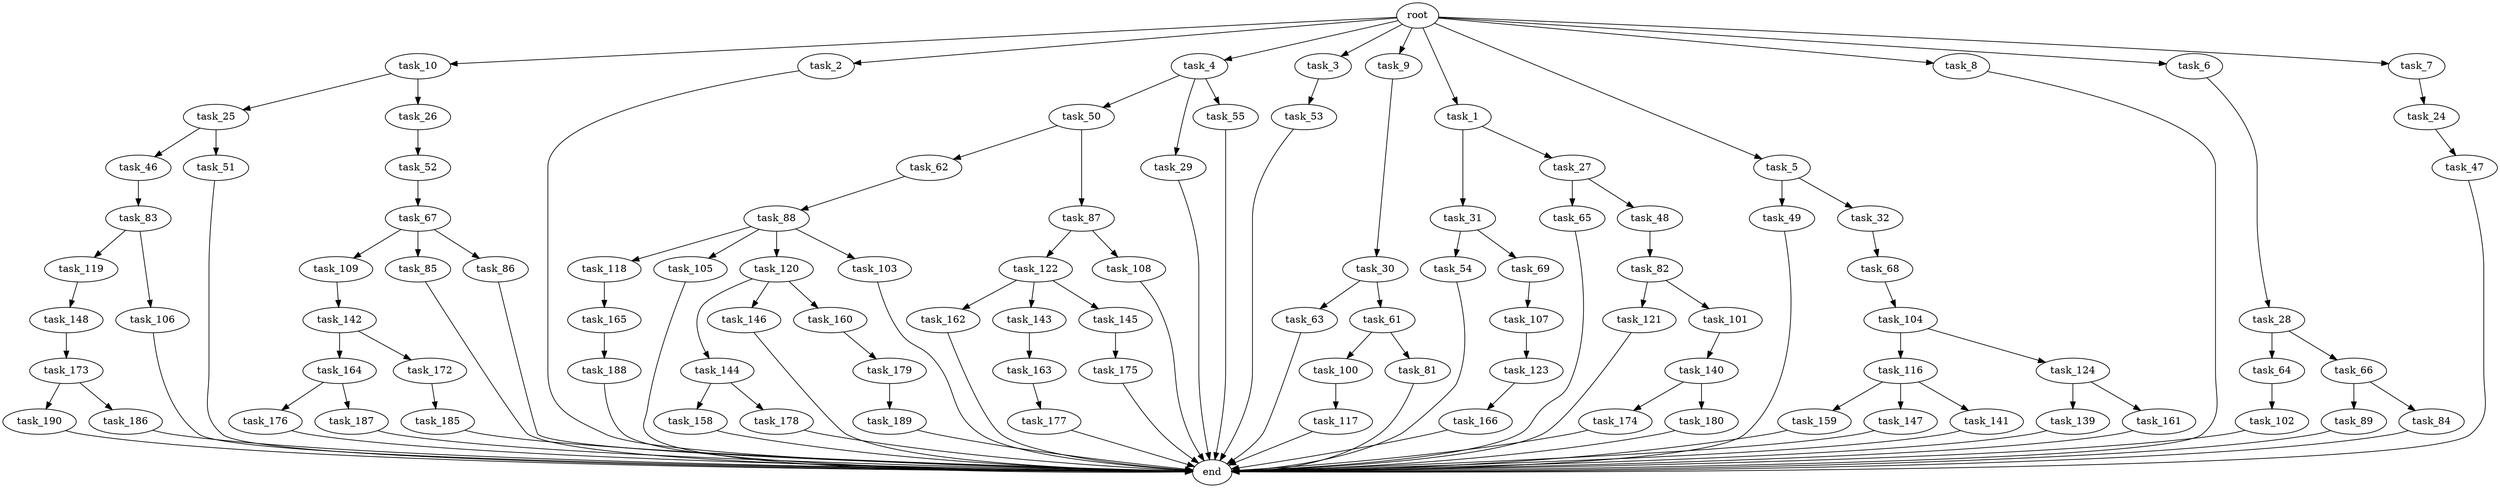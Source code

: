 digraph G {
  task_118 [size="274877906.944000"];
  task_102 [size="429496729.600000"];
  task_65 [size="1391569403.904000"];
  root [size="0.000000"];
  task_176 [size="274877906.944000"];
  task_162 [size="68719476.736000"];
  task_158 [size="274877906.944000"];
  task_105 [size="274877906.944000"];
  task_119 [size="841813590.016000"];
  task_166 [size="1099511627.776000"];
  task_25 [size="154618822.656000"];
  task_144 [size="618475290.624000"];
  task_46 [size="1717986918.400000"];
  task_179 [size="274877906.944000"];
  task_164 [size="618475290.624000"];
  task_82 [size="1391569403.904000"];
  task_10 [size="2.048000"];
  task_139 [size="1717986918.400000"];
  task_28 [size="154618822.656000"];
  task_49 [size="274877906.944000"];
  task_120 [size="274877906.944000"];
  task_62 [size="68719476.736000"];
  task_50 [size="429496729.600000"];
  task_146 [size="618475290.624000"];
  task_159 [size="154618822.656000"];
  task_106 [size="841813590.016000"];
  task_121 [size="841813590.016000"];
  task_116 [size="429496729.600000"];
  task_140 [size="1099511627.776000"];
  task_147 [size="154618822.656000"];
  task_190 [size="841813590.016000"];
  task_122 [size="68719476.736000"];
  task_52 [size="841813590.016000"];
  task_2 [size="2.048000"];
  task_67 [size="154618822.656000"];
  task_186 [size="841813590.016000"];
  task_30 [size="618475290.624000"];
  task_31 [size="274877906.944000"];
  task_177 [size="274877906.944000"];
  task_160 [size="618475290.624000"];
  task_104 [size="429496729.600000"];
  task_4 [size="2.048000"];
  task_109 [size="154618822.656000"];
  task_48 [size="1391569403.904000"];
  task_141 [size="154618822.656000"];
  task_85 [size="154618822.656000"];
  task_100 [size="1099511627.776000"];
  task_103 [size="274877906.944000"];
  task_54 [size="1099511627.776000"];
  task_173 [size="274877906.944000"];
  task_172 [size="618475290.624000"];
  task_89 [size="154618822.656000"];
  task_24 [size="1717986918.400000"];
  task_3 [size="2.048000"];
  task_9 [size="2.048000"];
  task_32 [size="274877906.944000"];
  task_143 [size="68719476.736000"];
  task_163 [size="429496729.600000"];
  task_174 [size="274877906.944000"];
  task_148 [size="841813590.016000"];
  task_86 [size="154618822.656000"];
  task_189 [size="841813590.016000"];
  task_101 [size="841813590.016000"];
  task_1 [size="2.048000"];
  task_107 [size="1099511627.776000"];
  task_26 [size="154618822.656000"];
  task_69 [size="1099511627.776000"];
  task_5 [size="2.048000"];
  task_108 [size="68719476.736000"];
  task_88 [size="1099511627.776000"];
  end [size="0.000000"];
  task_8 [size="2.048000"];
  task_87 [size="68719476.736000"];
  task_64 [size="841813590.016000"];
  task_84 [size="154618822.656000"];
  task_83 [size="429496729.600000"];
  task_63 [size="1099511627.776000"];
  task_142 [size="1391569403.904000"];
  task_47 [size="1717986918.400000"];
  task_29 [size="429496729.600000"];
  task_145 [size="68719476.736000"];
  task_55 [size="429496729.600000"];
  task_53 [size="841813590.016000"];
  task_178 [size="274877906.944000"];
  task_117 [size="1391569403.904000"];
  task_187 [size="274877906.944000"];
  task_27 [size="274877906.944000"];
  task_123 [size="841813590.016000"];
  task_180 [size="274877906.944000"];
  task_6 [size="2.048000"];
  task_7 [size="2.048000"];
  task_185 [size="154618822.656000"];
  task_61 [size="1099511627.776000"];
  task_175 [size="1717986918.400000"];
  task_188 [size="618475290.624000"];
  task_81 [size="1099511627.776000"];
  task_165 [size="1099511627.776000"];
  task_161 [size="1717986918.400000"];
  task_51 [size="1717986918.400000"];
  task_124 [size="429496729.600000"];
  task_68 [size="154618822.656000"];
  task_66 [size="841813590.016000"];

  task_118 -> task_165 [size="536870912.000000"];
  task_102 -> end [size="1.000000"];
  task_65 -> end [size="1.000000"];
  root -> task_2 [size="1.000000"];
  root -> task_6 [size="1.000000"];
  root -> task_4 [size="1.000000"];
  root -> task_5 [size="1.000000"];
  root -> task_10 [size="1.000000"];
  root -> task_3 [size="1.000000"];
  root -> task_9 [size="1.000000"];
  root -> task_8 [size="1.000000"];
  root -> task_7 [size="1.000000"];
  root -> task_1 [size="1.000000"];
  task_176 -> end [size="1.000000"];
  task_162 -> end [size="1.000000"];
  task_158 -> end [size="1.000000"];
  task_105 -> end [size="1.000000"];
  task_119 -> task_148 [size="411041792.000000"];
  task_166 -> end [size="1.000000"];
  task_25 -> task_51 [size="838860800.000000"];
  task_25 -> task_46 [size="838860800.000000"];
  task_144 -> task_158 [size="134217728.000000"];
  task_144 -> task_178 [size="134217728.000000"];
  task_46 -> task_83 [size="209715200.000000"];
  task_179 -> task_189 [size="411041792.000000"];
  task_164 -> task_176 [size="134217728.000000"];
  task_164 -> task_187 [size="134217728.000000"];
  task_82 -> task_101 [size="411041792.000000"];
  task_82 -> task_121 [size="411041792.000000"];
  task_10 -> task_26 [size="75497472.000000"];
  task_10 -> task_25 [size="75497472.000000"];
  task_139 -> end [size="1.000000"];
  task_28 -> task_66 [size="411041792.000000"];
  task_28 -> task_64 [size="411041792.000000"];
  task_49 -> end [size="1.000000"];
  task_120 -> task_160 [size="301989888.000000"];
  task_120 -> task_146 [size="301989888.000000"];
  task_120 -> task_144 [size="301989888.000000"];
  task_62 -> task_88 [size="536870912.000000"];
  task_50 -> task_62 [size="33554432.000000"];
  task_50 -> task_87 [size="33554432.000000"];
  task_146 -> end [size="1.000000"];
  task_159 -> end [size="1.000000"];
  task_106 -> end [size="1.000000"];
  task_121 -> end [size="1.000000"];
  task_116 -> task_147 [size="75497472.000000"];
  task_116 -> task_159 [size="75497472.000000"];
  task_116 -> task_141 [size="75497472.000000"];
  task_140 -> task_180 [size="134217728.000000"];
  task_140 -> task_174 [size="134217728.000000"];
  task_147 -> end [size="1.000000"];
  task_190 -> end [size="1.000000"];
  task_122 -> task_145 [size="33554432.000000"];
  task_122 -> task_143 [size="33554432.000000"];
  task_122 -> task_162 [size="33554432.000000"];
  task_52 -> task_67 [size="75497472.000000"];
  task_2 -> end [size="1.000000"];
  task_67 -> task_86 [size="75497472.000000"];
  task_67 -> task_109 [size="75497472.000000"];
  task_67 -> task_85 [size="75497472.000000"];
  task_186 -> end [size="1.000000"];
  task_30 -> task_61 [size="536870912.000000"];
  task_30 -> task_63 [size="536870912.000000"];
  task_31 -> task_69 [size="536870912.000000"];
  task_31 -> task_54 [size="536870912.000000"];
  task_177 -> end [size="1.000000"];
  task_160 -> task_179 [size="134217728.000000"];
  task_104 -> task_116 [size="209715200.000000"];
  task_104 -> task_124 [size="209715200.000000"];
  task_4 -> task_29 [size="209715200.000000"];
  task_4 -> task_55 [size="209715200.000000"];
  task_4 -> task_50 [size="209715200.000000"];
  task_109 -> task_142 [size="679477248.000000"];
  task_48 -> task_82 [size="679477248.000000"];
  task_141 -> end [size="1.000000"];
  task_85 -> end [size="1.000000"];
  task_100 -> task_117 [size="679477248.000000"];
  task_103 -> end [size="1.000000"];
  task_54 -> end [size="1.000000"];
  task_173 -> task_186 [size="411041792.000000"];
  task_173 -> task_190 [size="411041792.000000"];
  task_172 -> task_185 [size="75497472.000000"];
  task_89 -> end [size="1.000000"];
  task_24 -> task_47 [size="838860800.000000"];
  task_3 -> task_53 [size="411041792.000000"];
  task_9 -> task_30 [size="301989888.000000"];
  task_32 -> task_68 [size="75497472.000000"];
  task_143 -> task_163 [size="209715200.000000"];
  task_163 -> task_177 [size="134217728.000000"];
  task_174 -> end [size="1.000000"];
  task_148 -> task_173 [size="134217728.000000"];
  task_86 -> end [size="1.000000"];
  task_189 -> end [size="1.000000"];
  task_101 -> task_140 [size="536870912.000000"];
  task_1 -> task_31 [size="134217728.000000"];
  task_1 -> task_27 [size="134217728.000000"];
  task_107 -> task_123 [size="411041792.000000"];
  task_26 -> task_52 [size="411041792.000000"];
  task_69 -> task_107 [size="536870912.000000"];
  task_5 -> task_49 [size="134217728.000000"];
  task_5 -> task_32 [size="134217728.000000"];
  task_108 -> end [size="1.000000"];
  task_88 -> task_118 [size="134217728.000000"];
  task_88 -> task_103 [size="134217728.000000"];
  task_88 -> task_105 [size="134217728.000000"];
  task_88 -> task_120 [size="134217728.000000"];
  task_8 -> end [size="1.000000"];
  task_87 -> task_122 [size="33554432.000000"];
  task_87 -> task_108 [size="33554432.000000"];
  task_64 -> task_102 [size="209715200.000000"];
  task_84 -> end [size="1.000000"];
  task_83 -> task_106 [size="411041792.000000"];
  task_83 -> task_119 [size="411041792.000000"];
  task_63 -> end [size="1.000000"];
  task_142 -> task_164 [size="301989888.000000"];
  task_142 -> task_172 [size="301989888.000000"];
  task_47 -> end [size="1.000000"];
  task_29 -> end [size="1.000000"];
  task_145 -> task_175 [size="838860800.000000"];
  task_55 -> end [size="1.000000"];
  task_53 -> end [size="1.000000"];
  task_178 -> end [size="1.000000"];
  task_117 -> end [size="1.000000"];
  task_187 -> end [size="1.000000"];
  task_27 -> task_48 [size="679477248.000000"];
  task_27 -> task_65 [size="679477248.000000"];
  task_123 -> task_166 [size="536870912.000000"];
  task_180 -> end [size="1.000000"];
  task_6 -> task_28 [size="75497472.000000"];
  task_7 -> task_24 [size="838860800.000000"];
  task_185 -> end [size="1.000000"];
  task_61 -> task_81 [size="536870912.000000"];
  task_61 -> task_100 [size="536870912.000000"];
  task_175 -> end [size="1.000000"];
  task_188 -> end [size="1.000000"];
  task_81 -> end [size="1.000000"];
  task_165 -> task_188 [size="301989888.000000"];
  task_161 -> end [size="1.000000"];
  task_51 -> end [size="1.000000"];
  task_124 -> task_161 [size="838860800.000000"];
  task_124 -> task_139 [size="838860800.000000"];
  task_68 -> task_104 [size="209715200.000000"];
  task_66 -> task_84 [size="75497472.000000"];
  task_66 -> task_89 [size="75497472.000000"];
}

